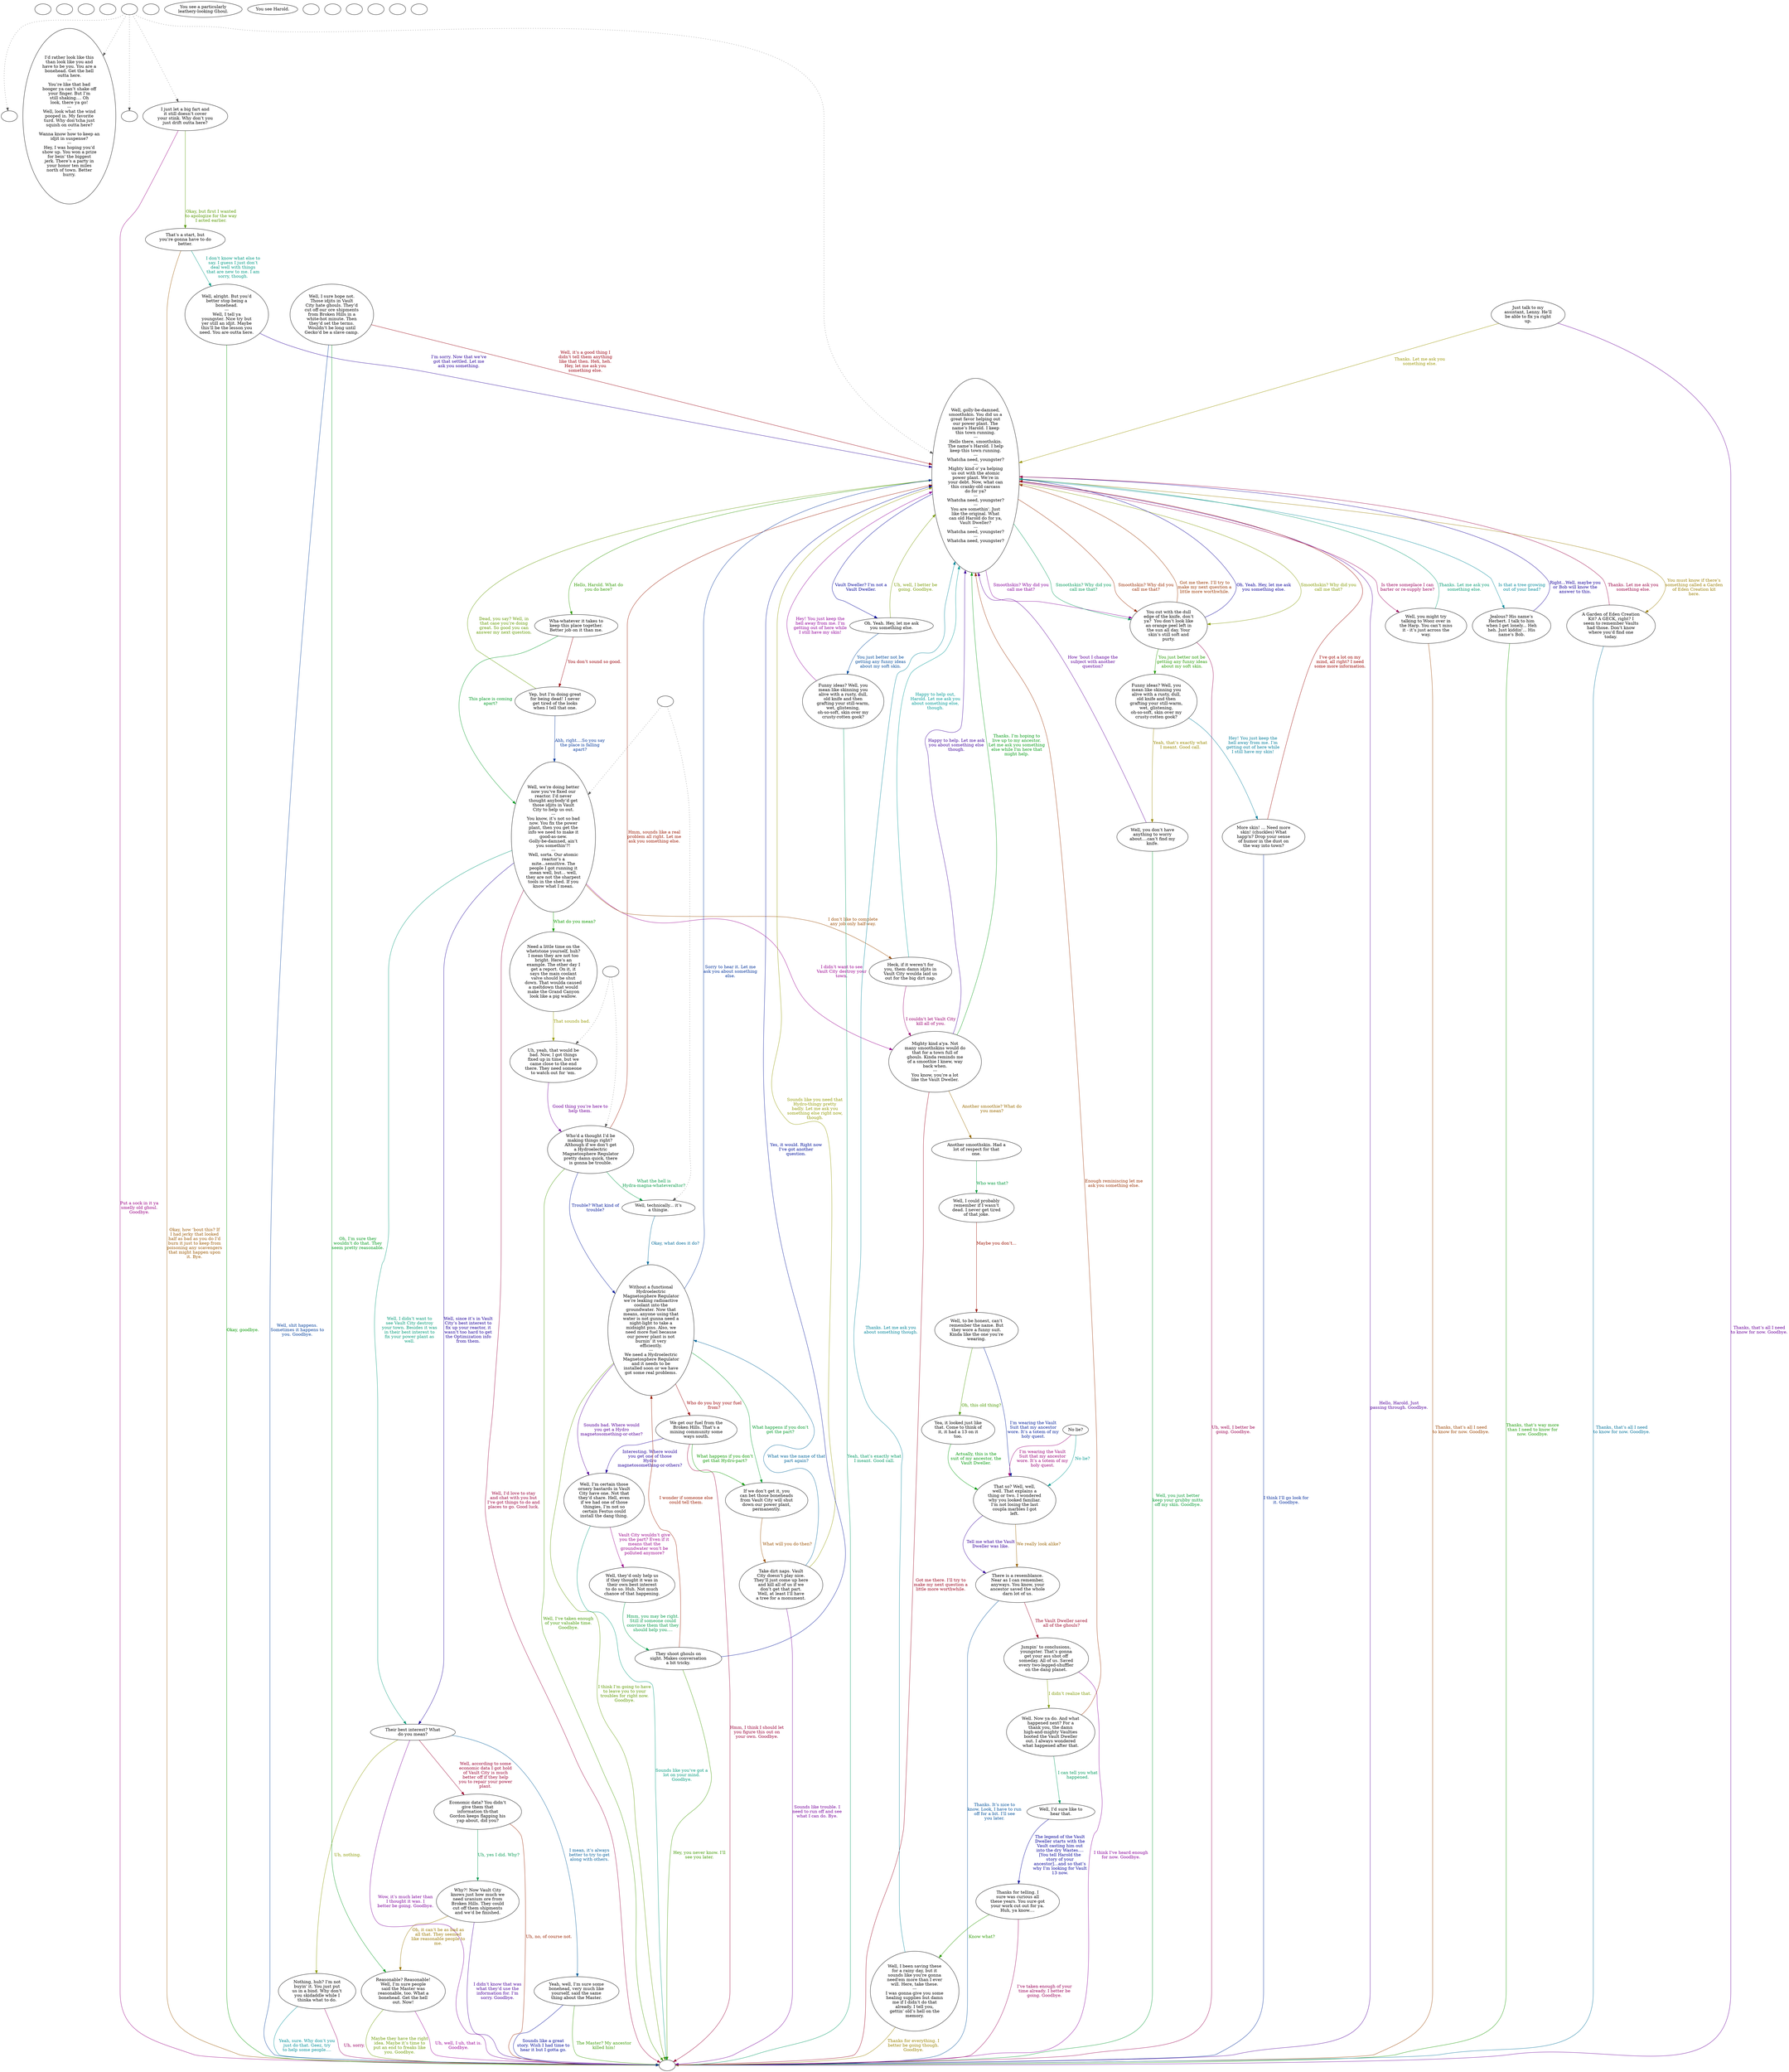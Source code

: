 digraph gcharold {
  "checkPartyMembersNearDoor" [style=filled       fillcolor="#FFFFFF"       color="#000000"]
  "checkPartyMembersNearDoor" [label=""]
  "start" [style=filled       fillcolor="#FFFFFF"       color="#000000"]
  "start" [label=""]
  "critter_p_proc" [style=filled       fillcolor="#FFFFFF"       color="#000000"]
  "critter_p_proc" [label=""]
  "pickup_p_proc" [style=filled       fillcolor="#FFFFFF"       color="#000000"]
  "pickup_p_proc" [label=""]
  "talk_p_proc" [style=filled       fillcolor="#FFFFFF"       color="#000000"]
  "talk_p_proc" -> "Node998" [style=dotted color="#555555"]
  "talk_p_proc" -> "Node021" [style=dotted color="#555555"]
  "talk_p_proc" -> "Node001" [style=dotted color="#555555"]
  "talk_p_proc" -> "Node018" [style=dotted color="#555555"]
  "talk_p_proc" -> "Node002" [style=dotted color="#555555"]
  "talk_p_proc" [label=""]
  "destroy_p_proc" [style=filled       fillcolor="#FFFFFF"       color="#000000"]
  "destroy_p_proc" [label=""]
  "look_at_p_proc" [style=filled       fillcolor="#FFFFFF"       color="#000000"]
  "look_at_p_proc" [label="You see a particularly\nleathery-looking Ghoul."]
  "description_p_proc" [style=filled       fillcolor="#FFFFFF"       color="#000000"]
  "description_p_proc" [label="You see Harold."]
  "use_skill_on_p_proc" [style=filled       fillcolor="#FFFFFF"       color="#000000"]
  "use_skill_on_p_proc" [label=""]
  "damage_p_proc" [style=filled       fillcolor="#FFFFFF"       color="#000000"]
  "damage_p_proc" [label=""]
  "map_enter_p_proc" [style=filled       fillcolor="#FFFFFF"       color="#000000"]
  "map_enter_p_proc" [label=""]
  "Node910" [style=filled       fillcolor="#FFFFFF"       color="#000000"]
  "Node910" -> "Node008" [style=dotted color="#555555"]
  "Node910" -> "Node007" [style=dotted color="#555555"]
  "Node910" [label=""]
  "Node995" [style=filled       fillcolor="#FFFFFF"       color="#000000"]
  "Node995" [label=""]
  "Node996" [style=filled       fillcolor="#FFFFFF"       color="#000000"]
  "Node996" [label=""]
  "Node997" [style=filled       fillcolor="#FFFFFF"       color="#000000"]
  "Node997" -> "Node004" [style=dotted color="#555555"]
  "Node997" -> "Node005" [style=dotted color="#555555"]
  "Node997" [label=""]
  "Node998" [style=filled       fillcolor="#FFFFFF"       color="#000000"]
  "Node998" [label=""]
  "Node999" [style=filled       fillcolor="#FFFFFF"       color="#000000"]
  "Node999" [label=""]
  "Node001" [style=filled       fillcolor="#FFFFFF"       color="#000000"]
  "Node001" [label=""]
  "Node002" [style=filled       fillcolor="#FFFFFF"       color="#000000"]
  "Node002" [label="Well, golly-be-damned,\nsmoothskin. You did us a\ngreat favor helping out\nour power plant. The\nname’s Harold. I keep\nthis town running.\n---\nHello there, smoothskin.\nThe name’s Harold. I help\nkeep this town running.\n---\nWhatcha need, youngster?\n---\nMighty kind o' ya helping\nus out with the atomic\npower plant. We’re in\nyour debt. Now, what can\nthis cranky-old carcass\ndo for ya?\n---\nWhatcha need, youngster?\n---\nYou are somethin'. Just\nlike the original. What\ncan old Harold do for ya,\nVault Dweller?\n---\nWhatcha need, youngster?\n---\nWhatcha need, youngster?"]
  "Node002" -> "Node014" [label="Smoothskin? Why did you\ncall me that?" color="#829900" fontcolor="#829900"]
  "Node002" -> "Node014" [label="Smoothskin? Why did you\ncall me that?" color="#840099" fontcolor="#840099"]
  "Node002" -> "Node014" [label="Smoothskin? Why did you\ncall me that?" color="#009957" fontcolor="#009957"]
  "Node002" -> "Node014" [label="Smoothskin? Why did you\ncall me that?" color="#992A00" fontcolor="#992A00"]
  "Node002" -> "Node012" [label="Vault Dweller? I’m not a\nVault Dweller." color="#000299" fontcolor="#000299"]
  "Node002" -> "Node003" [label="Hello, Harold. What do\nyou do here?" color="#2F9900" fontcolor="#2F9900"]
  "Node002" -> "Node033" [label="Is there someplace I can\nbarter or re-supply here?" color="#99005C" fontcolor="#99005C"]
  "Node002" -> "Node034" [label="Is that a tree growing\nout of your head?" color="#008899" fontcolor="#008899"]
  "Node002" -> "Node035" [label="You must know if there’s\nsomething called a Garden\nof Eden Creation kit\nhere." color="#997D00" fontcolor="#997D00"]
  "Node002" -> "Node999" [label="Hello, Harold. Just\npassing through. Goodbye." color="#510099" fontcolor="#510099"]
  "Node003" [style=filled       fillcolor="#FFFFFF"       color="#000000"]
  "Node003" [label="Wha-whatever it takes to\nkeep this place together.\nBetter job on it than me."]
  "Node003" -> "Node004" [label="This place is coming\napart?" color="#009924" fontcolor="#009924"]
  "Node003" -> "Node03a" [label="You don’t sound so good." color="#990009" fontcolor="#990009"]
  "Node03a" [style=filled       fillcolor="#FFFFFF"       color="#000000"]
  "Node03a" [label="Yep, but I’m doing great\nfor being dead! I never\nget tired of the looks\nwhen I tell that one."]
  "Node03a" -> "Node004" [label="Ahh, right....So you say\nthe place is falling\napart?" color="#003599" fontcolor="#003599"]
  "Node03a" -> "Node002" [label="Dead, you say? Well, in\nthat case you’re doing\ngreat. So good you can\nanswer my next question." color="#629900" fontcolor="#629900"]
  "Node004" [style=filled       fillcolor="#FFFFFF"       color="#000000"]
  "Node004" [label="Well, we’re doing better\nnow you’ve fixed our\nreactor. I’d never\nthought anybody’d get\nthose idjits in Vault\nCity to help us out.\n---\nYou know, it’s not so bad\nnow. You fix the power\nplant, then you get the\ninfo we need to make it\ngood-as-new.\nGolly-be-damned, ain’t\nyou somethin'?!\n---\nWell, sorta. Our atomic\nreactor’s a\nmite...sensitive. The\npeople I got running it\nmean well, but... well,\nthey are not the sharpest\ntools in the shed. If you\nknow what I mean."]
  "Node004" -> "Node011" [label="I didn’t want to see\nVault City destroy your\ntown." color="#99008F" fontcolor="#99008F"]
  "Node004" -> "Node026" [label="Well, I didn’t want to\nsee Vault City destroy\nyour town. Besides it was\nin their best interest to\nfix your power plant as\nwell." color="#009977" fontcolor="#009977"]
  "Node004" -> "Node009" [label="I don’t like to complete\nany job only half-way." color="#994A00" fontcolor="#994A00"]
  "Node004" -> "Node026" [label="Well, since it’s in Vault\nCity’s best interest to\nfix up your reactor, it\nwasn’t too hard to get\nthe Optimization info\nfrom them." color="#1D0099" fontcolor="#1D0099"]
  "Node004" -> "Node006" [label="What do you mean?" color="#0F9900" fontcolor="#0F9900"]
  "Node004" -> "Node999" [label="Well, I’d love to stay\nand chat with you but\nI’ve got things to do and\nplaces to go. Good luck." color="#99003C" fontcolor="#99003C"]
  "Node005" [style=filled       fillcolor="#FFFFFF"       color="#000000"]
  "Node005" [label="Well, technically... it’s\na thingie."]
  "Node005" -> "Node048" [label="Okay, what does it do?" color="#006999" fontcolor="#006999"]
  "Node006" [style=filled       fillcolor="#FFFFFF"       color="#000000"]
  "Node006" [label="Need a little time on the\nwhetstone yourself, huh?\nI mean they are not too\nbright. Here’s an\nexample. The other day I\nget a report. On it, it\nsays the main coolant\nvalve should be shut\ndown. That woulda caused\na meltdown that would\nmake the Grand Canyon\nlook like a pig wallow."]
  "Node006" -> "Node007" [label="That sounds bad." color="#959900" fontcolor="#959900"]
  "Node007" [style=filled       fillcolor="#FFFFFF"       color="#000000"]
  "Node007" [label="Uh, yeah, that would be\nbad. Now, I got things\nfixed up in time, but we\ncame close to the end\nthere. They need someone\nto watch out for ‘em."]
  "Node007" -> "Node008" [label="Good thing you’re here to\nhelp them." color="#700099" fontcolor="#700099"]
  "Node008" [style=filled       fillcolor="#FFFFFF"       color="#000000"]
  "Node008" [label="Who’d a thought I’d be\nmaking things right? \nAlthough if we don’t get\na Hydroelectric\nMagnetosphere Regulator\npretty damn quick, there\nis gonna be trouble."]
  "Node008" -> "Node005" [label="What the hell is\nHydra-magna-whateveraltor?" color="#009944" fontcolor="#009944"]
  "Node008" -> "Node002" [label="Hmm, sounds like a real\nproblem all right. Let me\nask you something else." color="#991700" fontcolor="#991700"]
  "Node008" -> "Node048" [label="Trouble? What kind of\ntrouble?" color="#001699" fontcolor="#001699"]
  "Node008" -> "Node999" [label="Well, I’ve taken enough\nof your valuable time.\nGoodbye." color="#429900" fontcolor="#429900"]
  "Node009" [style=filled       fillcolor="#FFFFFF"       color="#000000"]
  "Node009" [label="Heck, if it weren’t for\nyou, them damn idjits in\nVault City woulda laid us\nout for the big dirt nap."]
  "Node009" -> "Node011" [label="I couldn’t let Vault City\nkill all of you." color="#99006F" fontcolor="#99006F"]
  "Node009" -> "Node002" [label="Happy to help out,\nHarold. Let me ask you\nabout something else,\nthough." color="#009996" fontcolor="#009996"]
  "Node011" [style=filled       fillcolor="#FFFFFF"       color="#000000"]
  "Node011" [label="Mighty kind a'ya. Not\nmany smoothskins would do\nthat for a town full of\nghouls. Kinda reminds me\nof a smoothie I knew, way\nback when.\n---\nYou know, you’re a lot\nlike the Vault Dweller."]
  "Node011" -> "Node037" [label="Another smoothie? What do\nyou mean?" color="#996A00" fontcolor="#996A00"]
  "Node011" -> "Node002" [label="Happy to help. Let me ask\nyou about something else\nthough." color="#3D0099" fontcolor="#3D0099"]
  "Node011" -> "Node002" [label="Thanks. I’m hoping to\nlive up to my ancestor.\nLet me ask you something\nelse while I'm here that\nmight help." color="#009910" fontcolor="#009910"]
  "Node011" -> "Node999" [label="Got me there. I’ll try to\nmake my next question a\nlittle more worthwhile." color="#99001C" fontcolor="#99001C"]
  "Node012" [style=filled       fillcolor="#FFFFFF"       color="#000000"]
  "Node012" [label="Oh. Yeah. Hey, let me ask\nyou something else."]
  "Node012" -> "Node013" [label="You just better not be\ngetting any funny ideas\nabout my soft skin." color="#004999" fontcolor="#004999"]
  "Node012" -> "Node002" [label="Uh, well, I better be\ngoing. Goodbye." color="#769900" fontcolor="#769900"]
  "Node013" [style=filled       fillcolor="#FFFFFF"       color="#000000"]
  "Node013" [label="Funny ideas? Well, you\nmean like skinning you\nalive with a rusty, dull,\nold knife and then\ngrafting your still-warm,\nwet, glistening,\noh-so-soft, skin over my\ncrusty-rotten gook?"]
  "Node013" -> "Node002" [label="Hey! You just keep the\nhell away from me. I’m\ngetting out of here while\nI still have my skin!" color="#900099" fontcolor="#900099"]
  "Node013" -> "Node999" [label="Yeah, that’s exactly what\nI meant. Good call." color="#009963" fontcolor="#009963"]
  "Node014" [style=filled       fillcolor="#FFFFFF"       color="#000000"]
  "Node014" [label="You cut with the dull\nedge of the knife, don’t\nya?  You don’t look like\nan orange peel left in\nthe sun all day. Your\nskin’s still soft and\npurty."]
  "Node014" -> "Node002" [label="Got me there. I’ll try to\nmake my next question a\nlittle more worthwhile." color="#993600" fontcolor="#993600"]
  "Node014" -> "Node002" [label="Oh. Yeah. Hey, let me ask\nyou something else." color="#0A0099" fontcolor="#0A0099"]
  "Node014" -> "Node015" [label="You just better not be\ngetting any funny ideas\nabout my soft skin." color="#239900" fontcolor="#239900"]
  "Node014" -> "Node999" [label="Uh, well, I better be\ngoing. Goodbye." color="#99004F" fontcolor="#99004F"]
  "Node015" [style=filled       fillcolor="#FFFFFF"       color="#000000"]
  "Node015" [label="Funny ideas? Well, you\nmean like skinning you\nalive with a rusty, dull,\nold knife and then\ngrafting your still-warm,\nwet, glistening,\noh-so-soft, skin over my\ncrusty-rotten gook?"]
  "Node015" -> "Node017" [label="Hey! You just keep the\nhell away from me. I’m\ngetting out of here while\nI still have my skin!" color="#007C99" fontcolor="#007C99"]
  "Node015" -> "Node016" [label="Yeah, that’s exactly what\nI meant. Good call." color="#998900" fontcolor="#998900"]
  "Node016" [style=filled       fillcolor="#FFFFFF"       color="#000000"]
  "Node016" [label="Well, you don’t have\nanything to worry\nabout....can’t find my\nknife."]
  "Node016" -> "Node002" [label="How ‘bout I change the\nsubject with another\nquestion?" color="#5D0099" fontcolor="#5D0099"]
  "Node016" -> "Node999" [label="Well, you just better\nkeep your grubby mitts\noff my skin. Goodbye." color="#009930" fontcolor="#009930"]
  "Node017" [style=filled       fillcolor="#FFFFFF"       color="#000000"]
  "Node017" [label="More skin! ... Need more\nskin! (chuckles) What\nhapp'n? Drop your sense\nof humor in the dust on\nthe way into town?"]
  "Node017" -> "Node002" [label="I’ve got a lot on my\nmind, all right? I need\nsome more information." color="#990300" fontcolor="#990300"]
  "Node017" -> "Node999" [label="I think I’ll go look for\nit. Goodbye." color="#002999" fontcolor="#002999"]
  "Node018" [style=filled       fillcolor="#FFFFFF"       color="#000000"]
  "Node018" [label="I just let a big fart and\nit still doesn’t cover\nyour stink. Why don’t you\njust drift outta here?"]
  "Node018" -> "Node019" [label="Okay, but first I wanted\nto apologize for the way\nI acted earlier." color="#569900" fontcolor="#569900"]
  "Node018" -> "Node999" [label="Put a sock in it ya\nsmelly old ghoul.\nGoodbye." color="#990083" fontcolor="#990083"]
  "Node019" [style=filled       fillcolor="#FFFFFF"       color="#000000"]
  "Node019" [label="That’s a start, but\nyou’re gonna have to do\nbetter."]
  "Node019" -> "Node020" [label="I don’t know what else to\nsay. I guess I just don’t\ndeal well with things\nthat are new to me. I am\nsorry, though." color="#009983" fontcolor="#009983"]
  "Node019" -> "Node999" [label="Okay, how ‘bout this? If\nI had jerky that looked\nhalf as bad as you do I’d\nburn it just to keep from\npoisoning any scavengers\nthat might happen upon\nit. Bye." color="#995600" fontcolor="#995600"]
  "Node020" [style=filled       fillcolor="#FFFFFF"       color="#000000"]
  "Node020" [label="Well, alright. But you’d\nbetter stop being a\nbonehead.\n---\nWell, I tell ya\nyoungster. Nice try but\nyer still an idjit. Maybe\nthis’ll be the lesson you\nneed. You are outta here."]
  "Node020" -> "Node002" [label="I’m sorry. Now that we’ve\ngot that settled. Let me\nask you something." color="#290099" fontcolor="#290099"]
  "Node020" -> "Node999" [label="Okay, goodbye." color="#039900" fontcolor="#039900"]
  "Node021" [style=filled       fillcolor="#FFFFFF"       color="#000000"]
  "Node021" [label="I’d rather look like this\nthan look like you and\nhave to be you. You are a\nbonehead. Get the hell\noutta here.\n---\nYou’re like that bad\nbooger ya can’t shake off\nyour finger. But I’m\nstill shaking.... Oh\nlook, there ya go!\n---\nWell, look what the wind\npooped in. My favorite\nturd. Why don’tcha just\nsquish on outta here?\n---\nWanna know how to keep an\nidjit in suspense?\n---\nHey, I was hoping you’d\nshow up. You won a prize\nfor bein' the biggest\njerk. There’s a party in\nyour honor ten miles\nnorth of town. Better\nhurry."]
  "Node026" [style=filled       fillcolor="#FFFFFF"       color="#000000"]
  "Node026" [label="Their best interest? What\ndo you mean?"]
  "Node026" -> "Node027" [label="Well, according to some\neconomic data I got hold\nof Vault City is much\nbetter off if they help\nyou to repair your power\nplant." color="#990030" fontcolor="#990030"]
  "Node026" -> "Node028" [label="I mean, it’s always\nbetter to try to get\nalong with others." color="#005C99" fontcolor="#005C99"]
  "Node026" -> "Node029" [label="Uh, nothing." color="#899900" fontcolor="#899900"]
  "Node026" -> "Node999" [label="Wow, it’s much later than\nI thought it was. I\nbetter be going. Goodbye." color="#7C0099" fontcolor="#7C0099"]
  "Node027" [style=filled       fillcolor="#FFFFFF"       color="#000000"]
  "Node027" [label="Economic data? You didn’t\ngive them that\ninformation th-that\nGordon keeps flapping his\nyap about, did you?"]
  "Node027" -> "Node030" [label="Uh, yes I did. Why?" color="#009950" fontcolor="#009950"]
  "Node027" -> "Node999" [label="Uh, no, of course not." color="#992300" fontcolor="#992300"]
  "Node028" [style=filled       fillcolor="#FFFFFF"       color="#000000"]
  "Node028" [label="Yeah, well, I’m sure some\nbonehead, very much like\nyourself, said the same\nthing about the Master."]
  "Node028" -> "Node999" [label="Sounds like a great\nstory. Wish I had time to\nhear it but I gotta go." color="#000A99" fontcolor="#000A99"]
  "Node028" -> "Node999" [label="The Master? My ancestor\nkilled him!" color="#369900" fontcolor="#369900"]
  "Node029" [style=filled       fillcolor="#FFFFFF"       color="#000000"]
  "Node029" [label="Nothing, huh? I’m not\nbuyin' it. You just put\nus in a bind. Why don’t\nyou skidaddle while I\nthinka what to do."]
  "Node029" -> "Node999" [label="Uh, sorry." color="#990063" fontcolor="#990063"]
  "Node029" -> "Node999" [label="Yeah, sure. Why don’t you\njust do that. Geez, try\nto help some people...." color="#009099" fontcolor="#009099"]
  "Node030" [style=filled       fillcolor="#FFFFFF"       color="#000000"]
  "Node030" [label="Why?! Now Vault City\nknows just how much we\nneed uranium ore from\nBroken Hills. They could\ncut off them shipments\nand we’d be finished."]
  "Node030" -> "Node032" [label="Oh, it can’t be as bad as\nall that. They seemed\nlike reasonable people to\nme." color="#997600" fontcolor="#997600"]
  "Node030" -> "Node999" [label="I didn’t know that was\nwhat they’d use the\ninformation for. I’m\nsorry. Goodbye." color="#490099" fontcolor="#490099"]
  "Node031" [style=filled       fillcolor="#FFFFFF"       color="#000000"]
  "Node031" [label="Well, I sure hope not.\nThose idjits in Vault\nCity hate ghouls. They’d\ncut off our ore shipments\nfrom Broken Hills in a\nwhite-hot minute. Then\nthey’d set the terms.\nWouldn’t be long until\nGecko’d be a slave camp."]
  "Node031" -> "Node032" [label="Oh, I’m sure they\nwouldn’t do that. They\nseem pretty reasonable." color="#00991C" fontcolor="#00991C"]
  "Node031" -> "Node002" [label="Well, it’s a good thing I\ndidn’t tell them anything\nlike that then. Heh, heh.\nHey, let me ask you\nsomething else." color="#990010" fontcolor="#990010"]
  "Node031" -> "Node999" [label="Well, shit happens.\nSometimes it happens to\nyou. Goodbye." color="#003D99" fontcolor="#003D99"]
  "Node032" [style=filled       fillcolor="#FFFFFF"       color="#000000"]
  "Node032" [label="Reasonable? Reasonable!\nWell, I’m sure people\nsaid the Master was\nreasonable, too. What a\nbonehead. Get the hell\nout. Now!"]
  "Node032" -> "Node999" [label="Maybe they have the right\nidea. Maybe it’s time to\nput an end to freaks like\nyou. Goodbye." color="#699900" fontcolor="#699900"]
  "Node032" -> "Node999" [label="Uh, well, I uh, that is.\nGoodbye." color="#990096" fontcolor="#990096"]
  "Node033" [style=filled       fillcolor="#FFFFFF"       color="#000000"]
  "Node033" [label="Well, you might try\ntalking to Wooz over in\nthe Harp. You can’t miss\nit - it’s just across the\nway."]
  "Node033" -> "Node002" [label="Thanks. Let me ask you\nsomething else." color="#00996F" fontcolor="#00996F"]
  "Node033" -> "Node999" [label="Thanks, that’s all I need\nto know for now. Goodbye." color="#994300" fontcolor="#994300"]
  "Node034" [style=filled       fillcolor="#FFFFFF"       color="#000000"]
  "Node034" [label="Jealous? His name’s\nHerbert. I talk to him\nwhen I get lonely... Heh\nheh. Just kiddin'... His\nname’s Bob."]
  "Node034" -> "Node002" [label="Right...Well, maybe you\nor Bob will know the\nanswer to this." color="#160099" fontcolor="#160099"]
  "Node034" -> "Node999" [label="Thanks, that’s way more\nthan I need to know for\nnow. Goodbye." color="#179900" fontcolor="#179900"]
  "Node035" [style=filled       fillcolor="#FFFFFF"       color="#000000"]
  "Node035" [label="A Garden of Eden Creation\nKit? A GECK, right? I\nseem to remember Vaults\nhad those. Don’t know\nwhere you’d find one\ntoday."]
  "Node035" -> "Node002" [label="Thanks. Let me ask you\nsomething else." color="#990043" fontcolor="#990043"]
  "Node035" -> "Node999" [label="Thanks, that’s all I need\nto know for now. Goodbye." color="#007099" fontcolor="#007099"]
  "Node036" [style=filled       fillcolor="#FFFFFF"       color="#000000"]
  "Node036" [label="Just talk to my\nassistant, Lenny. He’ll\nbe able to fix ya right\nup."]
  "Node036" -> "Node002" [label="Thanks. Let me ask you\nsomething else." color="#999500" fontcolor="#999500"]
  "Node036" -> "Node999" [label="Thanks, that’s all I need\nto know for now. Goodbye." color="#690099" fontcolor="#690099"]
  "Node037" [style=filled       fillcolor="#FFFFFF"       color="#000000"]
  "Node037" [label="Another smoothskin. Had a\nlot of respect for that\none."]
  "Node037" -> "Node038" [label="Who was that?" color="#00993C" fontcolor="#00993C"]
  "Node038" [style=filled       fillcolor="#FFFFFF"       color="#000000"]
  "Node038" [label="Well, I could probably\nremember if I wasn’t\ndead. I never get tired\nof that joke."]
  "Node038" -> "Node38a" [label="Maybe you don’t..." color="#990F00" fontcolor="#990F00"]
  "Node38a" [style=filled       fillcolor="#FFFFFF"       color="#000000"]
  "Node38a" [label="Well, to be honest, can’t\nremember the name. But\nthey wore a funny suit.\nKinda like the one you’re\nwearing."]
  "Node38a" -> "Node039" [label="I’m wearing the Vault\nSuit that my ancestor\nwore. It’s a totem of my\nholy quest." color="#001D99" fontcolor="#001D99"]
  "Node38a" -> "Node040" [label="Oh, this old thing?" color="#4A9900" fontcolor="#4A9900"]
  "Node38b" [style=filled       fillcolor="#FFFFFF"       color="#000000"]
  "Node38b" [label="No lie?"]
  "Node38b" -> "Node039" [label="I’m wearing the Vault\nSuit that my ancestor\nwore. It’s a totem of my\nholy quest." color="#990077" fontcolor="#990077"]
  "Node38b" -> "Node039" [label="No lie?" color="#00998F" fontcolor="#00998F"]
  "Node039" [style=filled       fillcolor="#FFFFFF"       color="#000000"]
  "Node039" [label="That so? Well, well,\nwell. That explains a\nthing or two. I wondered\nwhy you looked familiar.\nI’m not losing the last\ncoupla marbles I got\nleft."]
  "Node039" -> "Node041" [label="We really look alike?" color="#996200" fontcolor="#996200"]
  "Node039" -> "Node041" [label="Tell me what the Vault\nDweller was like." color="#360099" fontcolor="#360099"]
  "Node040" [style=filled       fillcolor="#FFFFFF"       color="#000000"]
  "Node040" [label="Yea, it looked just like\nthat. Come to think of\nit, it had a 13 on it\ntoo."]
  "Node040" -> "Node039" [label="Actually, this is the\nsuit of my ancestor, the\nVault Dweller." color="#009909" fontcolor="#009909"]
  "Node041" [style=filled       fillcolor="#FFFFFF"       color="#000000"]
  "Node041" [label="There is a resemblance.\nNear as I can remember,\nanyways. You know, your\nancestor saved the whole\ndarn lot of us."]
  "Node041" -> "Node042" [label="The Vault Dweller saved\nall of the ghouls?" color="#990024" fontcolor="#990024"]
  "Node041" -> "Node999" [label="Thanks. It’s nice to\nknow. Look, I have to run\noff for a bit. I’ll see\nyou later." color="#005099" fontcolor="#005099"]
  "Node042" [style=filled       fillcolor="#FFFFFF"       color="#000000"]
  "Node042" [label="Jumpin’ to conclusions,\nyoungster. That’s gonna\nget your ass shot off\nsomeday. All of us. Saved\nevery two-legged-shuffler\non the dang planet."]
  "Node042" -> "Node043" [label="I didn’t realize that." color="#7D9900" fontcolor="#7D9900"]
  "Node042" -> "Node999" [label="I think I’ve heard enough\nfor now. Goodbye." color="#880099" fontcolor="#880099"]
  "Node043" [style=filled       fillcolor="#FFFFFF"       color="#000000"]
  "Node043" [label="Well. Now ya do. And what\nhappened next? For a\nthank you, the damn\nhigh-and-mighty Vaulties\nbooted the Vault Dweller\nout. I always wondered\nwhat happened after that."]
  "Node043" -> "Node044" [label="I can tell you what\nhappened." color="#00995C" fontcolor="#00995C"]
  "Node043" -> "Node002" [label="Enough reminiscing let me\nask you something else." color="#992F00" fontcolor="#992F00"]
  "Node044" [style=filled       fillcolor="#FFFFFF"       color="#000000"]
  "Node044" [label="Well, I’d sure like to\nhear that."]
  "Node044" -> "Node045" [label="The legend of the Vault\nDweller starts with the\nVault casting him out\ninto the dry Wastes....\n[You tell Harold the\nstory of your\nancestor]…and so that’s\nwhy I’m looking for Vault\n13 now." color="#020099" fontcolor="#020099"]
  "Node045" [style=filled       fillcolor="#FFFFFF"       color="#000000"]
  "Node045" [label="Thanks for telling. I\nsure was curious all\nthese years. You sure got\nyour work cut out for ya.\nHuh, ya know...."]
  "Node045" -> "Node046" [label="Know what?" color="#2A9900" fontcolor="#2A9900"]
  "Node045" -> "Node999" [label="I’ve taken enough of your\ntime already. I better be\ngoing. Goodbye." color="#990057" fontcolor="#990057"]
  "Node046" [style=filled       fillcolor="#FFFFFF"       color="#000000"]
  "Node046" [label="Well, I been saving these\nfor a rainy day, but it\nsounds like you're gonna\nneed'em more than I ever\nwill. Here, take these.\n---\nI was gonna give you some\nhealing supplies but damn\nme if I didn’t do that\nalready. I tell you,\ngettin’ old’s hell on the\nmemory."]
  "Node046" -> "Node002" [label="Thanks. Let me ask you\nabout something though." color="#008499" fontcolor="#008499"]
  "Node046" -> "Node999" [label="Thanks for everything. I\nbetter be going though.\nGoodbye." color="#998200" fontcolor="#998200"]
  "Node048" [style=filled       fillcolor="#FFFFFF"       color="#000000"]
  "Node048" [label="Without a functional\nHydroelectric\nMagnetosphere Regulator\nwe’re leaking radioactive\ncoolant into the\ngroundwater. Now that\nmeans, anyone using that\nwater is not gunna need a\nnight-light to take a\nmidnight piss. Also, we\nneed more fuel because\nour power plant is not\nburnin’ it very\nefficiently.\n---\nWe need a Hydroelectric\nMagnetosphere Regulator\nand it needs to be\ninstalled soon or we have\ngot some real problems."]
  "Node048" -> "Node049" [label="Sounds bad. Where would\nyou get a Hydro\nmagnetosomething-or-other?" color="#550099" fontcolor="#550099"]
  "Node048" -> "Node050" [label="What happens if you don’t\nget the part?" color="#009929" fontcolor="#009929"]
  "Node048" -> "Node051" [label="Who do you buy your fuel\nfrom?" color="#990004" fontcolor="#990004"]
  "Node048" -> "Node002" [label="Sorry to hear it. Let me\nask you about something\nelse." color="#003199" fontcolor="#003199"]
  "Node048" -> "Node999" [label="I think I’m going to have\nto leave you to your\ntroubles for right now.\nGoodbye." color="#5D9900" fontcolor="#5D9900"]
  "Node049" [style=filled       fillcolor="#FFFFFF"       color="#000000"]
  "Node049" [label="Well, I’m certain those\nornery bastards in Vault\nCity have one. Not that\nthey’d share. Hell, even\nif we had one of those\nthingies, I’m not so\ncertain Festus could\ninstall the dang thing."]
  "Node049" -> "Node053" [label="Vault City wouldn’t give\nyou the part? Even if it\nmeans that the\ngroundwater won’t be\npolluted anymore?" color="#99008A" fontcolor="#99008A"]
  "Node049" -> "Node999" [label="Sounds like you’ve got a\nlot on your mind.\nGoodbye." color="#00997B" fontcolor="#00997B"]
  "Node050" [style=filled       fillcolor="#FFFFFF"       color="#000000"]
  "Node050" [label="If we don’t get it, you\ncan bet those boneheads\nfrom Vault City will shut\ndown our power plant,\npermanently."]
  "Node050" -> "Node052" [label="What will you do then?" color="#994F00" fontcolor="#994F00"]
  "Node051" [style=filled       fillcolor="#FFFFFF"       color="#000000"]
  "Node051" [label="We get our fuel from the\nBroken Hills. That’s a\nmining community some\nways south."]
  "Node051" -> "Node049" [label="Interesting. Where would\nyou get one of those\nHydro\nmagnetosomething-or-others?" color="#220099" fontcolor="#220099"]
  "Node051" -> "Node050" [label="What happens if you don’t\nget that Hydro-part?" color="#0B9900" fontcolor="#0B9900"]
  "Node051" -> "Node999" [label="Hmm, I think I should let\nyou figure this out on\nyour own. Goodbye." color="#990037" fontcolor="#990037"]
  "Node052" [style=filled       fillcolor="#FFFFFF"       color="#000000"]
  "Node052" [label="Take dirt naps. Vault\nCity doesn’t play nice.\nThey’ll just come up here\nand kill all of us if we\ndon’t get that part.\nWell, at least I’ll have\na tree for a monument."]
  "Node052" -> "Node048" [label="What was the name of that\npart again?" color="#006499" fontcolor="#006499"]
  "Node052" -> "Node002" [label="Sounds like you need that\nHydro-thingy pretty\nbadly. Let me ask you\nsomething else right now,\nthough." color="#919900" fontcolor="#919900"]
  "Node052" -> "Node999" [label="Sounds like trouble. I\nneed to run off and see\nwhat I can do. Bye." color="#750099" fontcolor="#750099"]
  "Node053" [style=filled       fillcolor="#FFFFFF"       color="#000000"]
  "Node053" [label="Well, they’d only help us\nif they thought it was in\ntheir own best interest\nto do so. Huh. Not much\nchance of that happening."]
  "Node053" -> "Node054" [label="Hmm, you may be right.\nStill if someone could\nconvince them that they\nshould help you…." color="#009948" fontcolor="#009948"]
  "Node054" [style=filled       fillcolor="#FFFFFF"       color="#000000"]
  "Node054" [label="They shoot ghouls on\nsight. Makes conversation\na bit tricky."]
  "Node054" -> "Node048" [label="I wonder if someone else\ncould tell them." color="#991B00" fontcolor="#991B00"]
  "Node054" -> "Node002" [label="Yes, it would. Right now\nI’ve got another\nquestion." color="#001199" fontcolor="#001199"]
  "Node054" -> "Node999" [label="Hey, you never know. I’ll\nsee you later." color="#3E9900" fontcolor="#3E9900"]
  "Node920" [style=filled       fillcolor="#FFFFFF"       color="#000000"]
  "Node920" [label=""]
}